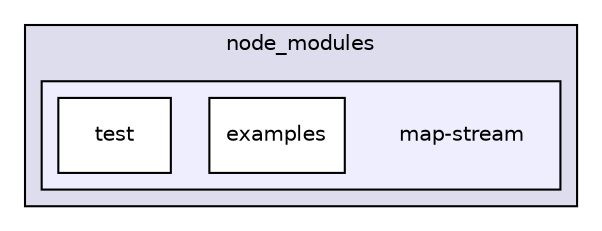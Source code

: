 digraph "gulp-src/node_modules/gulp-html-to-json/node_modules/event-stream/node_modules/map-stream" {
  compound=true
  node [ fontsize="10", fontname="Helvetica"];
  edge [ labelfontsize="10", labelfontname="Helvetica"];
  subgraph clusterdir_b77593aa0de68a9859ef9873ff0aea96 {
    graph [ bgcolor="#ddddee", pencolor="black", label="node_modules" fontname="Helvetica", fontsize="10", URL="dir_b77593aa0de68a9859ef9873ff0aea96.html"]
  subgraph clusterdir_96163fe3847aa9ec87de37cb18078f1b {
    graph [ bgcolor="#eeeeff", pencolor="black", label="" URL="dir_96163fe3847aa9ec87de37cb18078f1b.html"];
    dir_96163fe3847aa9ec87de37cb18078f1b [shape=plaintext label="map-stream"];
    dir_9e869169c95754158febc13b5da1936c [shape=box label="examples" color="black" fillcolor="white" style="filled" URL="dir_9e869169c95754158febc13b5da1936c.html"];
    dir_9942d1d4b820aa5abf0cfa61f870cfcf [shape=box label="test" color="black" fillcolor="white" style="filled" URL="dir_9942d1d4b820aa5abf0cfa61f870cfcf.html"];
  }
  }
}
